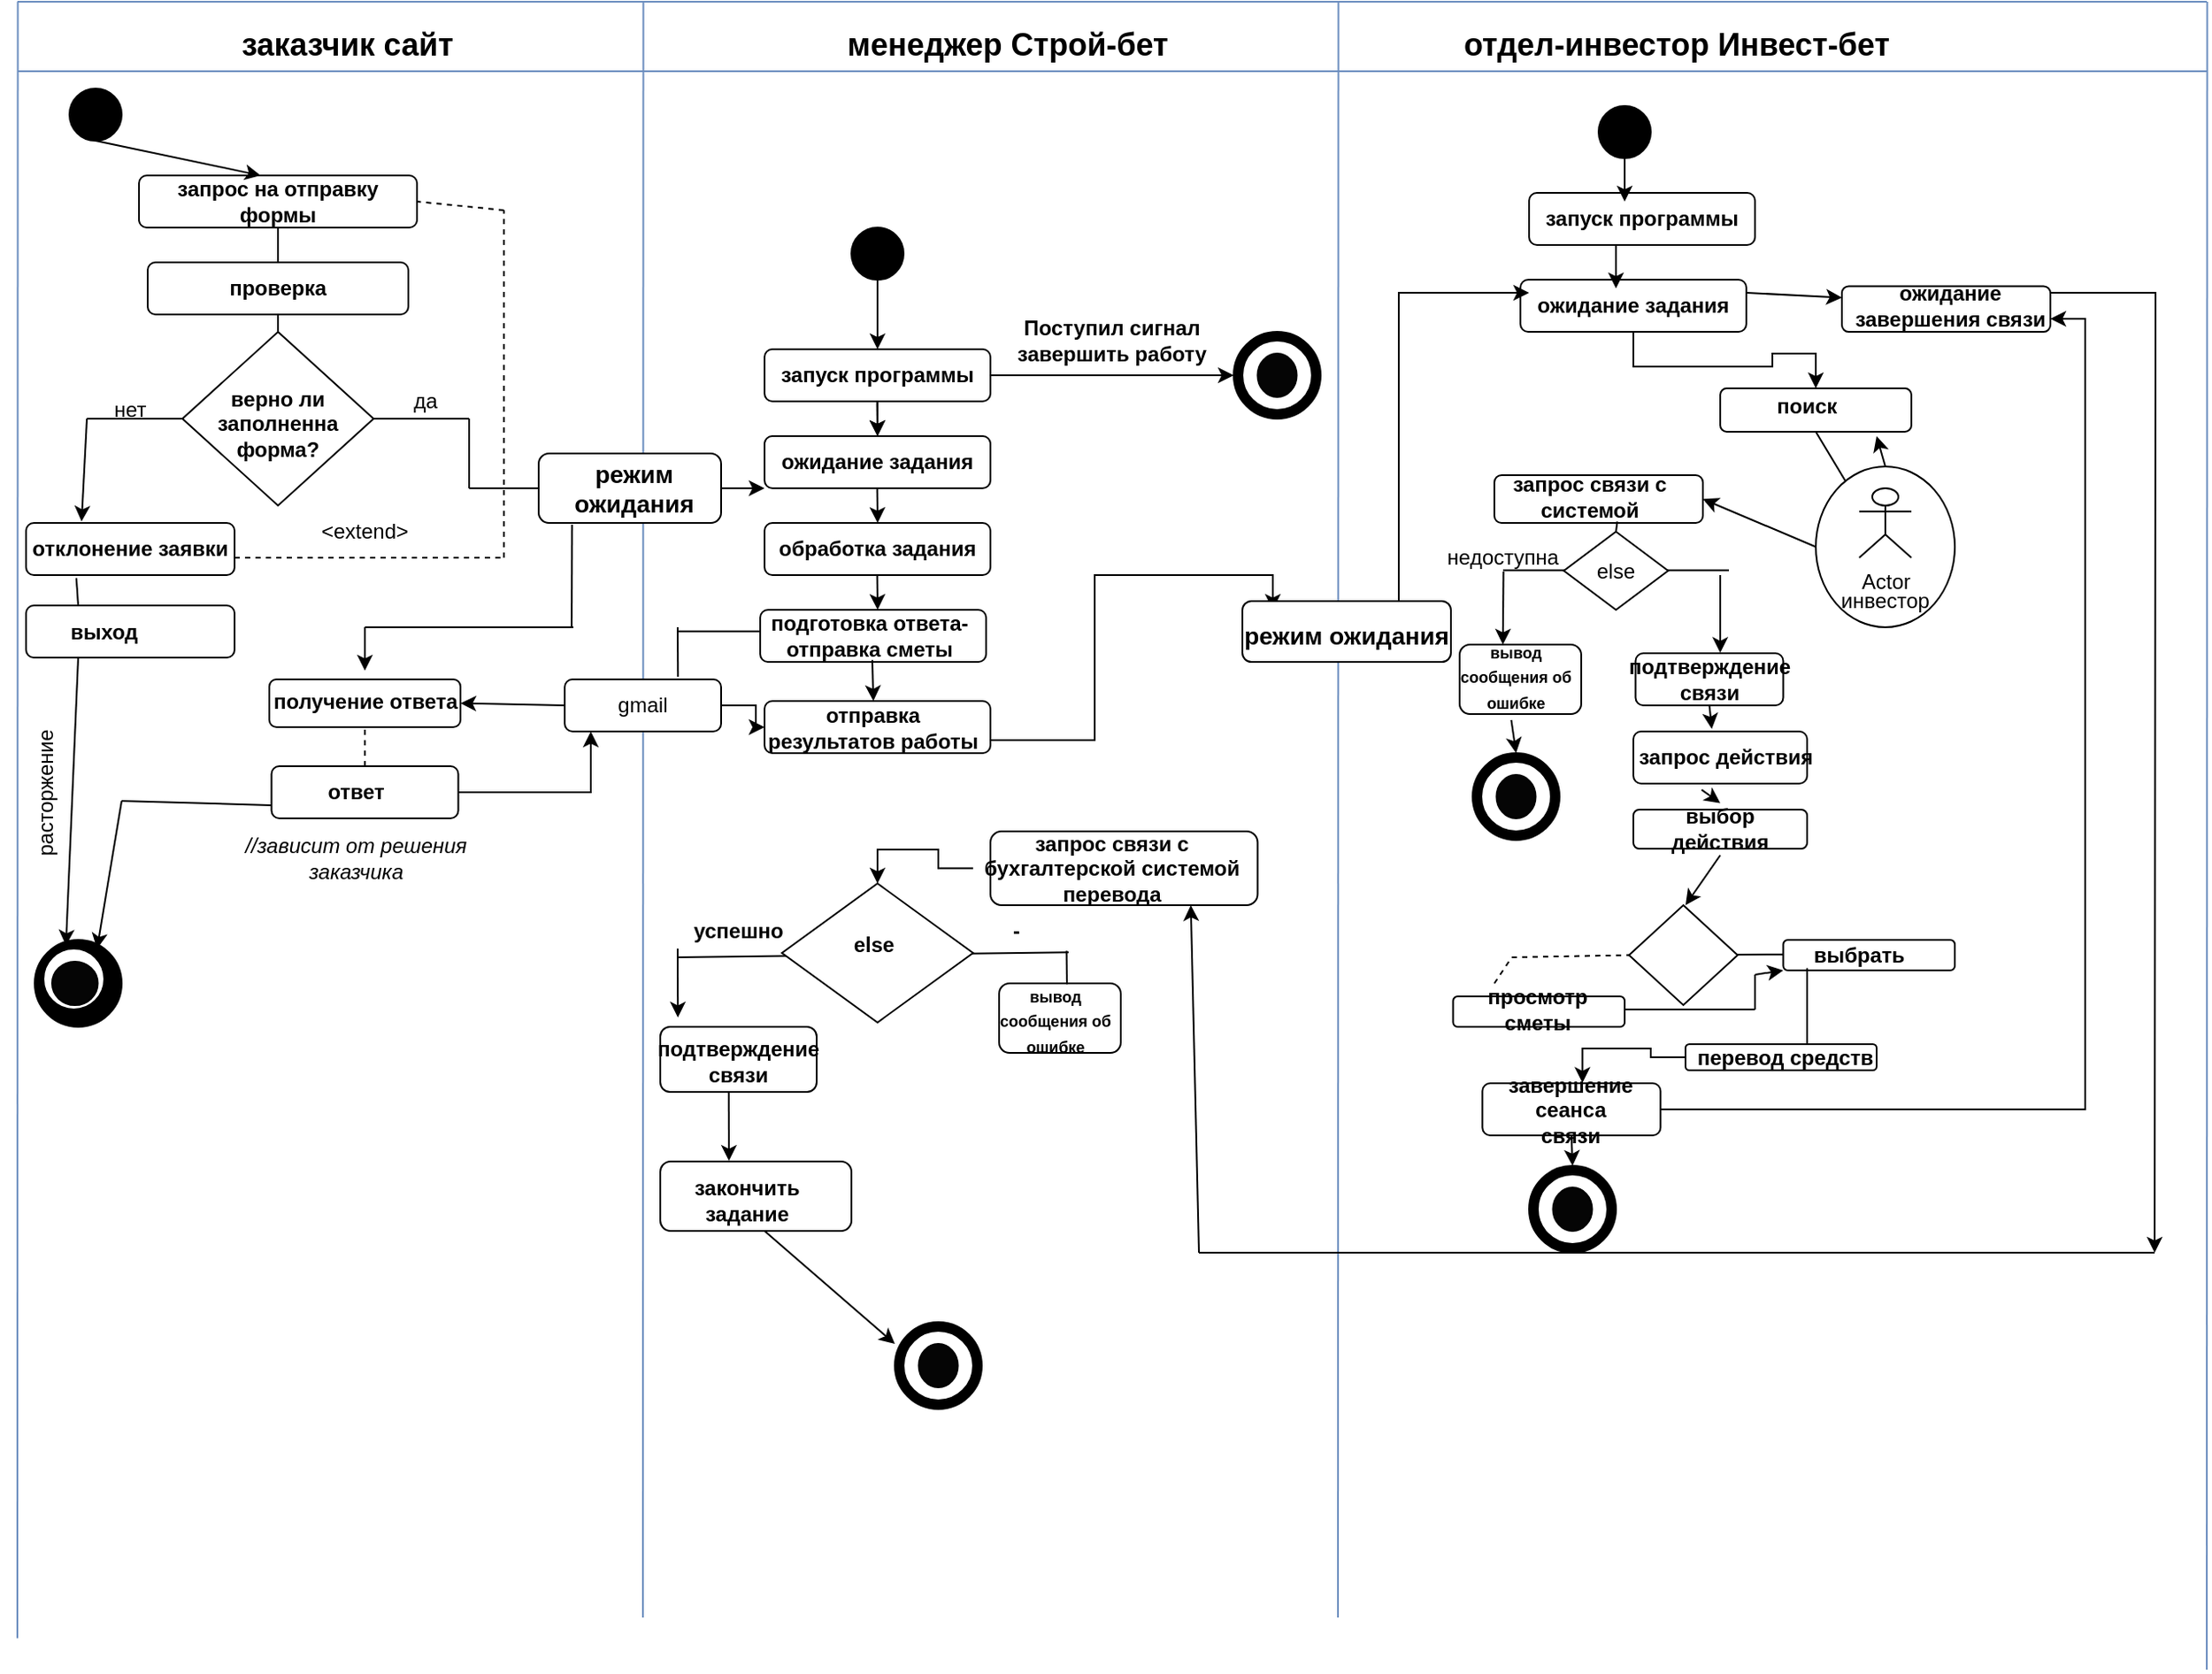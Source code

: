 <mxfile version="22.0.4" type="github">
  <diagram name="Страница — 1" id="_dJOqOqgwjPLGoxpS3Of">
    <mxGraphModel dx="1942" dy="1275" grid="1" gridSize="10" guides="1" tooltips="1" connect="1" arrows="1" fold="1" page="0" pageScale="1" pageWidth="827" pageHeight="1169" math="0" shadow="0">
      <root>
        <mxCell id="0" />
        <mxCell id="1" parent="0" />
        <mxCell id="xv-GtQ65TnbLxL5iUB1a-202" value="" style="endArrow=none;html=1;rounded=0;" edge="1" parent="1">
          <mxGeometry width="50" height="50" relative="1" as="geometry">
            <mxPoint x="20" y="510" as="sourcePoint" />
            <mxPoint x="245" y="507.14" as="targetPoint" />
          </mxGeometry>
        </mxCell>
        <mxCell id="xv-GtQ65TnbLxL5iUB1a-165" value="" style="endArrow=none;html=1;rounded=0;exitX=0;exitY=0.5;exitDx=0;exitDy=0;" edge="1" parent="1" source="xv-GtQ65TnbLxL5iUB1a-161">
          <mxGeometry width="50" height="50" relative="1" as="geometry">
            <mxPoint x="538.75" y="508.87" as="sourcePoint" />
            <mxPoint x="658.75" y="508.37" as="targetPoint" />
          </mxGeometry>
        </mxCell>
        <mxCell id="xv-GtQ65TnbLxL5iUB1a-140" value="" style="endArrow=none;html=1;rounded=0;" edge="1" parent="1">
          <mxGeometry width="50" height="50" relative="1" as="geometry">
            <mxPoint x="495" y="287.26" as="sourcePoint" />
            <mxPoint x="625" y="287.26" as="targetPoint" />
          </mxGeometry>
        </mxCell>
        <mxCell id="xv-GtQ65TnbLxL5iUB1a-132" value="" style="ellipse;whiteSpace=wrap;html=1;" vertex="1" parent="1">
          <mxGeometry x="675" y="227.5" width="80" height="92.5" as="geometry" />
        </mxCell>
        <mxCell id="xv-GtQ65TnbLxL5iUB1a-65" value="" style="endArrow=none;html=1;rounded=0;" edge="1" parent="1">
          <mxGeometry width="50" height="50" relative="1" as="geometry">
            <mxPoint x="-320" y="200" as="sourcePoint" />
            <mxPoint x="-100" y="200" as="targetPoint" />
          </mxGeometry>
        </mxCell>
        <mxCell id="xv-GtQ65TnbLxL5iUB1a-1" value="" style="ellipse;whiteSpace=wrap;html=1;fillColor=#000000;" vertex="1" parent="1">
          <mxGeometry x="120" y="90" width="30" height="30" as="geometry" />
        </mxCell>
        <mxCell id="xv-GtQ65TnbLxL5iUB1a-2" value="" style="ellipse;whiteSpace=wrap;html=1;fillColor=#000000;" vertex="1" parent="1">
          <mxGeometry x="510" y="630" width="50" height="50" as="geometry" />
        </mxCell>
        <mxCell id="xv-GtQ65TnbLxL5iUB1a-3" value="" style="ellipse;whiteSpace=wrap;html=1;" vertex="1" parent="1">
          <mxGeometry x="515" y="635" width="40" height="40" as="geometry" />
        </mxCell>
        <mxCell id="xv-GtQ65TnbLxL5iUB1a-5" value="" style="ellipse;whiteSpace=wrap;html=1;fillColor=#050505;" vertex="1" parent="1">
          <mxGeometry x="523.75" y="642.5" width="22.5" height="25" as="geometry" />
        </mxCell>
        <mxCell id="xv-GtQ65TnbLxL5iUB1a-6" value="" style="endArrow=classic;html=1;rounded=0;exitX=0.5;exitY=1;exitDx=0;exitDy=0;" edge="1" parent="1" source="xv-GtQ65TnbLxL5iUB1a-1">
          <mxGeometry width="50" height="50" relative="1" as="geometry">
            <mxPoint x="450" y="350" as="sourcePoint" />
            <mxPoint x="135" y="160" as="targetPoint" />
          </mxGeometry>
        </mxCell>
        <mxCell id="xv-GtQ65TnbLxL5iUB1a-7" value="" style="rounded=1;whiteSpace=wrap;html=1;" vertex="1" parent="1">
          <mxGeometry x="70" y="160" width="130" height="30" as="geometry" />
        </mxCell>
        <mxCell id="xv-GtQ65TnbLxL5iUB1a-12" value="" style="edgeStyle=orthogonalEdgeStyle;rounded=0;orthogonalLoop=1;jettySize=auto;html=1;" edge="1" parent="1" source="xv-GtQ65TnbLxL5iUB1a-8" target="xv-GtQ65TnbLxL5iUB1a-11">
          <mxGeometry relative="1" as="geometry" />
        </mxCell>
        <mxCell id="xv-GtQ65TnbLxL5iUB1a-8" value="&lt;b&gt;запуск программы&lt;/b&gt;" style="text;strokeColor=none;align=center;fillColor=none;html=1;verticalAlign=middle;whiteSpace=wrap;rounded=0;" vertex="1" parent="1">
          <mxGeometry x="75" y="160" width="120" height="30" as="geometry" />
        </mxCell>
        <mxCell id="xv-GtQ65TnbLxL5iUB1a-9" value="" style="endArrow=classic;html=1;rounded=0;exitX=0.5;exitY=1;exitDx=0;exitDy=0;" edge="1" parent="1">
          <mxGeometry width="50" height="50" relative="1" as="geometry">
            <mxPoint x="134.76" y="190" as="sourcePoint" />
            <mxPoint x="135" y="210" as="targetPoint" />
          </mxGeometry>
        </mxCell>
        <mxCell id="xv-GtQ65TnbLxL5iUB1a-10" value="" style="rounded=1;whiteSpace=wrap;html=1;" vertex="1" parent="1">
          <mxGeometry x="70" y="210" width="130" height="30" as="geometry" />
        </mxCell>
        <mxCell id="xv-GtQ65TnbLxL5iUB1a-11" value="&lt;b&gt;ожидание задания&lt;/b&gt;" style="text;strokeColor=none;align=center;fillColor=none;html=1;verticalAlign=middle;whiteSpace=wrap;rounded=0;" vertex="1" parent="1">
          <mxGeometry x="75" y="210" width="120" height="30" as="geometry" />
        </mxCell>
        <mxCell id="xv-GtQ65TnbLxL5iUB1a-14" value="" style="endArrow=classic;html=1;rounded=0;exitX=0.5;exitY=1;exitDx=0;exitDy=0;" edge="1" parent="1">
          <mxGeometry width="50" height="50" relative="1" as="geometry">
            <mxPoint x="134.83" y="240" as="sourcePoint" />
            <mxPoint x="135.07" y="260" as="targetPoint" />
          </mxGeometry>
        </mxCell>
        <mxCell id="xv-GtQ65TnbLxL5iUB1a-17" value="" style="rounded=1;whiteSpace=wrap;html=1;" vertex="1" parent="1">
          <mxGeometry x="70" y="260" width="130" height="30" as="geometry" />
        </mxCell>
        <mxCell id="xv-GtQ65TnbLxL5iUB1a-18" value="&lt;b&gt;обработка задания&lt;/b&gt;" style="text;strokeColor=none;align=center;fillColor=none;html=1;verticalAlign=middle;whiteSpace=wrap;rounded=0;" vertex="1" parent="1">
          <mxGeometry x="75" y="260" width="120" height="30" as="geometry" />
        </mxCell>
        <mxCell id="xv-GtQ65TnbLxL5iUB1a-19" value="" style="endArrow=classic;html=1;rounded=0;exitX=0.5;exitY=1;exitDx=0;exitDy=0;" edge="1" parent="1">
          <mxGeometry width="50" height="50" relative="1" as="geometry">
            <mxPoint x="134.83" y="290" as="sourcePoint" />
            <mxPoint x="135.07" y="310" as="targetPoint" />
          </mxGeometry>
        </mxCell>
        <mxCell id="xv-GtQ65TnbLxL5iUB1a-120" style="edgeStyle=orthogonalEdgeStyle;rounded=0;orthogonalLoop=1;jettySize=auto;html=1;exitX=1;exitY=0.75;exitDx=0;exitDy=0;entryX=0.25;entryY=0;entryDx=0;entryDy=0;" edge="1" parent="1" source="xv-GtQ65TnbLxL5iUB1a-21" target="xv-GtQ65TnbLxL5iUB1a-52">
          <mxGeometry relative="1" as="geometry">
            <mxPoint x="320" y="385.241" as="targetPoint" />
          </mxGeometry>
        </mxCell>
        <mxCell id="xv-GtQ65TnbLxL5iUB1a-21" value="" style="rounded=1;whiteSpace=wrap;html=1;" vertex="1" parent="1">
          <mxGeometry x="70" y="362.5" width="130" height="30" as="geometry" />
        </mxCell>
        <mxCell id="xv-GtQ65TnbLxL5iUB1a-22" value="&lt;b&gt;отправка результатов работы&lt;/b&gt;" style="text;strokeColor=none;align=center;fillColor=none;html=1;verticalAlign=middle;whiteSpace=wrap;rounded=0;" vertex="1" parent="1">
          <mxGeometry x="70" y="362.5" width="125" height="30" as="geometry" />
        </mxCell>
        <mxCell id="xv-GtQ65TnbLxL5iUB1a-23" value="" style="ellipse;whiteSpace=wrap;html=1;fillColor=#000000;" vertex="1" parent="1">
          <mxGeometry x="340" y="150" width="50" height="50" as="geometry" />
        </mxCell>
        <mxCell id="xv-GtQ65TnbLxL5iUB1a-24" value="" style="ellipse;whiteSpace=wrap;html=1;" vertex="1" parent="1">
          <mxGeometry x="345" y="155" width="40" height="40" as="geometry" />
        </mxCell>
        <mxCell id="xv-GtQ65TnbLxL5iUB1a-25" value="" style="ellipse;whiteSpace=wrap;html=1;fillColor=#050505;" vertex="1" parent="1">
          <mxGeometry x="353.75" y="162.5" width="22.5" height="25" as="geometry" />
        </mxCell>
        <mxCell id="xv-GtQ65TnbLxL5iUB1a-26" value="" style="endArrow=classic;html=1;rounded=0;entryX=0;entryY=0.5;entryDx=0;entryDy=0;" edge="1" parent="1" target="xv-GtQ65TnbLxL5iUB1a-23">
          <mxGeometry width="50" height="50" relative="1" as="geometry">
            <mxPoint x="200" y="175" as="sourcePoint" />
            <mxPoint x="370" y="260" as="targetPoint" />
          </mxGeometry>
        </mxCell>
        <mxCell id="xv-GtQ65TnbLxL5iUB1a-27" value="&lt;b&gt;Поступил сигнал завершить работу&lt;/b&gt;" style="text;strokeColor=none;align=center;fillColor=none;html=1;verticalAlign=middle;whiteSpace=wrap;rounded=0;" vertex="1" parent="1">
          <mxGeometry x="210" y="140" width="120" height="30" as="geometry" />
        </mxCell>
        <mxCell id="xv-GtQ65TnbLxL5iUB1a-29" value="" style="endArrow=none;html=1;rounded=0;fillColor=#dae8fc;strokeColor=#6c8ebf;" edge="1" parent="1">
          <mxGeometry width="50" height="50" relative="1" as="geometry">
            <mxPoint x="-360" y="-40" as="sourcePoint" />
            <mxPoint x="900" y="-40" as="targetPoint" />
          </mxGeometry>
        </mxCell>
        <mxCell id="xv-GtQ65TnbLxL5iUB1a-30" value="" style="endArrow=none;html=1;rounded=0;fillColor=#dae8fc;strokeColor=#6c8ebf;" edge="1" parent="1">
          <mxGeometry width="50" height="50" relative="1" as="geometry">
            <mxPoint x="-360" as="sourcePoint" />
            <mxPoint x="900" as="targetPoint" />
          </mxGeometry>
        </mxCell>
        <mxCell id="xv-GtQ65TnbLxL5iUB1a-31" value="" style="endArrow=none;html=1;rounded=0;fillColor=#dae8fc;strokeColor=#6c8ebf;" edge="1" parent="1">
          <mxGeometry width="50" height="50" relative="1" as="geometry">
            <mxPoint y="890" as="sourcePoint" />
            <mxPoint x="0.25" y="-40" as="targetPoint" />
          </mxGeometry>
        </mxCell>
        <mxCell id="xv-GtQ65TnbLxL5iUB1a-32" value="" style="endArrow=none;html=1;rounded=0;fillColor=#dae8fc;strokeColor=#6c8ebf;" edge="1" parent="1">
          <mxGeometry width="50" height="50" relative="1" as="geometry">
            <mxPoint x="400" y="890" as="sourcePoint" />
            <mxPoint x="400.25" y="-40" as="targetPoint" />
          </mxGeometry>
        </mxCell>
        <mxCell id="xv-GtQ65TnbLxL5iUB1a-33" value="" style="endArrow=none;html=1;rounded=0;fillColor=#dae8fc;strokeColor=#6c8ebf;" edge="1" parent="1">
          <mxGeometry width="50" height="50" relative="1" as="geometry">
            <mxPoint x="-360" y="901.818" as="sourcePoint" />
            <mxPoint x="-359.75" y="-40" as="targetPoint" />
          </mxGeometry>
        </mxCell>
        <mxCell id="xv-GtQ65TnbLxL5iUB1a-34" value="" style="endArrow=none;html=1;rounded=0;fillColor=#dae8fc;strokeColor=#6c8ebf;" edge="1" parent="1">
          <mxGeometry width="50" height="50" relative="1" as="geometry">
            <mxPoint x="900" y="920" as="sourcePoint" />
            <mxPoint x="900.25" y="-40" as="targetPoint" />
          </mxGeometry>
        </mxCell>
        <mxCell id="xv-GtQ65TnbLxL5iUB1a-35" value="&lt;b&gt;&lt;font style=&quot;font-size: 18px;&quot;&gt;заказчик сайт&lt;/font&gt;&lt;/b&gt;" style="text;strokeColor=none;align=center;fillColor=none;html=1;verticalAlign=middle;whiteSpace=wrap;rounded=0;" vertex="1" parent="1">
          <mxGeometry x="-240" y="-30" width="140" height="30" as="geometry" />
        </mxCell>
        <mxCell id="xv-GtQ65TnbLxL5iUB1a-36" value="&lt;b&gt;&lt;font style=&quot;font-size: 18px;&quot;&gt;менеджер Строй-бет&lt;/font&gt;&lt;/b&gt;" style="text;strokeColor=none;align=center;fillColor=none;html=1;verticalAlign=middle;whiteSpace=wrap;rounded=0;" vertex="1" parent="1">
          <mxGeometry x="110" y="-30" width="200" height="30" as="geometry" />
        </mxCell>
        <mxCell id="xv-GtQ65TnbLxL5iUB1a-37" value="&lt;b&gt;&lt;font style=&quot;font-size: 18px;&quot;&gt;отдел-инвестор Инвест-бет&lt;/font&gt;&lt;/b&gt;" style="text;strokeColor=none;align=center;fillColor=none;html=1;verticalAlign=middle;whiteSpace=wrap;rounded=0;" vertex="1" parent="1">
          <mxGeometry x="460" y="-30" width="270" height="30" as="geometry" />
        </mxCell>
        <mxCell id="xv-GtQ65TnbLxL5iUB1a-39" value="" style="ellipse;whiteSpace=wrap;html=1;fillColor=#000000;" vertex="1" parent="1">
          <mxGeometry x="-330" y="10" width="30" height="30" as="geometry" />
        </mxCell>
        <mxCell id="xv-GtQ65TnbLxL5iUB1a-40" value="" style="ellipse;whiteSpace=wrap;html=1;fillColor=#000000;" vertex="1" parent="1">
          <mxGeometry x="550" y="20" width="30" height="30" as="geometry" />
        </mxCell>
        <mxCell id="xv-GtQ65TnbLxL5iUB1a-44" value="" style="rounded=1;whiteSpace=wrap;html=1;" vertex="1" parent="1">
          <mxGeometry x="510" y="70" width="130" height="30" as="geometry" />
        </mxCell>
        <mxCell id="xv-GtQ65TnbLxL5iUB1a-45" value="&lt;b&gt;запуск программы&lt;/b&gt;" style="text;strokeColor=none;align=center;fillColor=none;html=1;verticalAlign=middle;whiteSpace=wrap;rounded=0;" vertex="1" parent="1">
          <mxGeometry x="515" y="70" width="120" height="30" as="geometry" />
        </mxCell>
        <mxCell id="xv-GtQ65TnbLxL5iUB1a-47" value="" style="endArrow=classic;html=1;rounded=0;exitX=0.5;exitY=1;exitDx=0;exitDy=0;" edge="1" parent="1">
          <mxGeometry width="50" height="50" relative="1" as="geometry">
            <mxPoint x="565" y="50" as="sourcePoint" />
            <mxPoint x="565" y="75" as="targetPoint" />
          </mxGeometry>
        </mxCell>
        <mxCell id="xv-GtQ65TnbLxL5iUB1a-48" value="" style="rounded=1;whiteSpace=wrap;html=1;" vertex="1" parent="1">
          <mxGeometry x="505" y="120" width="130" height="30" as="geometry" />
        </mxCell>
        <mxCell id="xv-GtQ65TnbLxL5iUB1a-127" style="edgeStyle=orthogonalEdgeStyle;rounded=0;orthogonalLoop=1;jettySize=auto;html=1;exitX=0.5;exitY=1;exitDx=0;exitDy=0;" edge="1" parent="1" source="xv-GtQ65TnbLxL5iUB1a-49" target="xv-GtQ65TnbLxL5iUB1a-129">
          <mxGeometry relative="1" as="geometry">
            <mxPoint x="770" y="190" as="targetPoint" />
          </mxGeometry>
        </mxCell>
        <mxCell id="xv-GtQ65TnbLxL5iUB1a-49" value="&lt;b&gt;ожидание задания&lt;/b&gt;" style="text;strokeColor=none;align=center;fillColor=none;html=1;verticalAlign=middle;whiteSpace=wrap;rounded=0;" vertex="1" parent="1">
          <mxGeometry x="510" y="120" width="120" height="30" as="geometry" />
        </mxCell>
        <mxCell id="xv-GtQ65TnbLxL5iUB1a-50" value="" style="endArrow=classic;html=1;rounded=0;exitX=0.5;exitY=1;exitDx=0;exitDy=0;" edge="1" parent="1">
          <mxGeometry width="50" height="50" relative="1" as="geometry">
            <mxPoint x="560" y="100" as="sourcePoint" />
            <mxPoint x="560" y="125" as="targetPoint" />
          </mxGeometry>
        </mxCell>
        <mxCell id="xv-GtQ65TnbLxL5iUB1a-123" style="edgeStyle=orthogonalEdgeStyle;rounded=0;orthogonalLoop=1;jettySize=auto;html=1;exitX=0.75;exitY=0;exitDx=0;exitDy=0;entryX=0;entryY=0.25;entryDx=0;entryDy=0;" edge="1" parent="1" source="xv-GtQ65TnbLxL5iUB1a-51" target="xv-GtQ65TnbLxL5iUB1a-49">
          <mxGeometry relative="1" as="geometry" />
        </mxCell>
        <mxCell id="xv-GtQ65TnbLxL5iUB1a-51" value="" style="rounded=1;whiteSpace=wrap;html=1;" vertex="1" parent="1">
          <mxGeometry x="345" y="305" width="120" height="35" as="geometry" />
        </mxCell>
        <mxCell id="xv-GtQ65TnbLxL5iUB1a-52" value="&lt;b&gt;&lt;font style=&quot;font-size: 14px;&quot;&gt;режим ожидания&lt;/font&gt;&lt;/b&gt;" style="text;strokeColor=none;align=center;fillColor=none;html=1;verticalAlign=middle;whiteSpace=wrap;rounded=0;" vertex="1" parent="1">
          <mxGeometry x="320" y="310" width="170" height="30" as="geometry" />
        </mxCell>
        <mxCell id="xv-GtQ65TnbLxL5iUB1a-53" value="" style="rounded=1;whiteSpace=wrap;html=1;" vertex="1" parent="1">
          <mxGeometry x="-290" y="60" width="160" height="30" as="geometry" />
        </mxCell>
        <mxCell id="xv-GtQ65TnbLxL5iUB1a-54" value="&lt;b&gt;запрос на отправку формы&lt;/b&gt;" style="text;strokeColor=none;align=center;fillColor=none;html=1;verticalAlign=middle;whiteSpace=wrap;rounded=0;" vertex="1" parent="1">
          <mxGeometry x="-290" y="60" width="160" height="30" as="geometry" />
        </mxCell>
        <mxCell id="xv-GtQ65TnbLxL5iUB1a-55" value="" style="endArrow=classic;html=1;rounded=0;exitX=0.5;exitY=1;exitDx=0;exitDy=0;" edge="1" parent="1" source="xv-GtQ65TnbLxL5iUB1a-39">
          <mxGeometry width="50" height="50" relative="1" as="geometry">
            <mxPoint x="270" y="230" as="sourcePoint" />
            <mxPoint x="-220" y="60" as="targetPoint" />
          </mxGeometry>
        </mxCell>
        <mxCell id="xv-GtQ65TnbLxL5iUB1a-58" value="" style="rhombus;whiteSpace=wrap;html=1;" vertex="1" parent="1">
          <mxGeometry x="-265" y="150" width="110" height="100" as="geometry" />
        </mxCell>
        <mxCell id="xv-GtQ65TnbLxL5iUB1a-59" value="&lt;b&gt;верно ли заполненна форма?&lt;/b&gt;" style="text;strokeColor=none;align=center;fillColor=none;html=1;verticalAlign=middle;whiteSpace=wrap;rounded=0;" vertex="1" parent="1">
          <mxGeometry x="-265" y="187.5" width="110" height="30" as="geometry" />
        </mxCell>
        <mxCell id="xv-GtQ65TnbLxL5iUB1a-61" value="" style="rounded=1;whiteSpace=wrap;html=1;" vertex="1" parent="1">
          <mxGeometry x="-285" y="110" width="150" height="30" as="geometry" />
        </mxCell>
        <mxCell id="xv-GtQ65TnbLxL5iUB1a-62" value="&lt;b&gt;проверка&lt;/b&gt;" style="text;strokeColor=none;align=center;fillColor=none;html=1;verticalAlign=middle;whiteSpace=wrap;rounded=0;" vertex="1" parent="1">
          <mxGeometry x="-240" y="110" width="60" height="30" as="geometry" />
        </mxCell>
        <mxCell id="xv-GtQ65TnbLxL5iUB1a-63" value="" style="endArrow=none;html=1;rounded=0;entryX=0.5;entryY=1;entryDx=0;entryDy=0;exitX=0.5;exitY=0;exitDx=0;exitDy=0;" edge="1" parent="1" source="xv-GtQ65TnbLxL5iUB1a-62" target="xv-GtQ65TnbLxL5iUB1a-54">
          <mxGeometry width="50" height="50" relative="1" as="geometry">
            <mxPoint x="-110" y="260" as="sourcePoint" />
            <mxPoint x="-60" y="210" as="targetPoint" />
          </mxGeometry>
        </mxCell>
        <mxCell id="xv-GtQ65TnbLxL5iUB1a-64" value="" style="endArrow=none;html=1;rounded=0;entryX=0.5;entryY=1;entryDx=0;entryDy=0;" edge="1" parent="1" source="xv-GtQ65TnbLxL5iUB1a-58" target="xv-GtQ65TnbLxL5iUB1a-62">
          <mxGeometry width="50" height="50" relative="1" as="geometry">
            <mxPoint x="-110" y="260" as="sourcePoint" />
            <mxPoint x="-60" y="210" as="targetPoint" />
          </mxGeometry>
        </mxCell>
        <mxCell id="xv-GtQ65TnbLxL5iUB1a-66" value="да" style="text;strokeColor=none;align=center;fillColor=none;html=1;verticalAlign=middle;whiteSpace=wrap;rounded=0;" vertex="1" parent="1">
          <mxGeometry x="-155" y="180" width="60" height="20" as="geometry" />
        </mxCell>
        <mxCell id="xv-GtQ65TnbLxL5iUB1a-67" value="нет" style="text;strokeColor=none;align=center;fillColor=none;html=1;verticalAlign=middle;whiteSpace=wrap;rounded=0;" vertex="1" parent="1">
          <mxGeometry x="-325" y="180" width="60" height="30" as="geometry" />
        </mxCell>
        <mxCell id="xv-GtQ65TnbLxL5iUB1a-70" value="" style="endArrow=none;html=1;rounded=0;" edge="1" parent="1">
          <mxGeometry width="50" height="50" relative="1" as="geometry">
            <mxPoint x="-100" y="240" as="sourcePoint" />
            <mxPoint x="-100" y="200" as="targetPoint" />
          </mxGeometry>
        </mxCell>
        <mxCell id="xv-GtQ65TnbLxL5iUB1a-71" value="" style="endArrow=classic;html=1;rounded=0;entryX=0;entryY=1;entryDx=0;entryDy=0;" edge="1" parent="1" target="xv-GtQ65TnbLxL5iUB1a-10">
          <mxGeometry width="50" height="50" relative="1" as="geometry">
            <mxPoint x="-100" y="240" as="sourcePoint" />
            <mxPoint x="-70" y="210" as="targetPoint" />
          </mxGeometry>
        </mxCell>
        <mxCell id="xv-GtQ65TnbLxL5iUB1a-73" value="" style="rounded=1;whiteSpace=wrap;html=1;" vertex="1" parent="1">
          <mxGeometry x="-355" y="260" width="120" height="30" as="geometry" />
        </mxCell>
        <mxCell id="xv-GtQ65TnbLxL5iUB1a-74" value="&lt;b&gt;отклонение заявки&lt;/b&gt;" style="text;strokeColor=none;align=center;fillColor=none;html=1;verticalAlign=middle;whiteSpace=wrap;rounded=0;" vertex="1" parent="1">
          <mxGeometry x="-370" y="260" width="150" height="30" as="geometry" />
        </mxCell>
        <mxCell id="xv-GtQ65TnbLxL5iUB1a-75" value="" style="endArrow=classic;html=1;rounded=0;entryX=0.313;entryY=-0.028;entryDx=0;entryDy=0;entryPerimeter=0;" edge="1" parent="1" target="xv-GtQ65TnbLxL5iUB1a-74">
          <mxGeometry width="50" height="50" relative="1" as="geometry">
            <mxPoint x="-320" y="200" as="sourcePoint" />
            <mxPoint x="-70" y="220" as="targetPoint" />
          </mxGeometry>
        </mxCell>
        <mxCell id="xv-GtQ65TnbLxL5iUB1a-76" value="" style="rounded=1;whiteSpace=wrap;html=1;" vertex="1" parent="1">
          <mxGeometry x="-355" y="307.5" width="120" height="30" as="geometry" />
        </mxCell>
        <mxCell id="xv-GtQ65TnbLxL5iUB1a-77" value="&lt;b&gt;выход&lt;/b&gt;" style="text;strokeColor=none;align=center;fillColor=none;html=1;verticalAlign=middle;whiteSpace=wrap;rounded=0;" vertex="1" parent="1">
          <mxGeometry x="-340" y="307.5" width="60" height="30" as="geometry" />
        </mxCell>
        <mxCell id="xv-GtQ65TnbLxL5iUB1a-78" value="" style="endArrow=none;html=1;rounded=0;exitX=0.25;exitY=0;exitDx=0;exitDy=0;entryX=0.293;entryY=1.058;entryDx=0;entryDy=0;entryPerimeter=0;" edge="1" parent="1" source="xv-GtQ65TnbLxL5iUB1a-77" target="xv-GtQ65TnbLxL5iUB1a-74">
          <mxGeometry width="50" height="50" relative="1" as="geometry">
            <mxPoint x="-110" y="270" as="sourcePoint" />
            <mxPoint x="-60" y="220" as="targetPoint" />
          </mxGeometry>
        </mxCell>
        <mxCell id="xv-GtQ65TnbLxL5iUB1a-79" value="" style="ellipse;whiteSpace=wrap;html=1;fillColor=#000000;" vertex="1" parent="1">
          <mxGeometry x="-350" y="500" width="50" height="50" as="geometry" />
        </mxCell>
        <mxCell id="xv-GtQ65TnbLxL5iUB1a-80" value="" style="ellipse;whiteSpace=wrap;html=1;" vertex="1" parent="1">
          <mxGeometry x="-345" y="505" width="35" height="35" as="geometry" />
        </mxCell>
        <mxCell id="xv-GtQ65TnbLxL5iUB1a-81" value="" style="ellipse;whiteSpace=wrap;html=1;fillColor=#050505;" vertex="1" parent="1">
          <mxGeometry x="-340" y="512.5" width="26.25" height="25" as="geometry" />
        </mxCell>
        <mxCell id="xv-GtQ65TnbLxL5iUB1a-82" value="" style="endArrow=classic;html=1;rounded=0;exitX=0.25;exitY=1;exitDx=0;exitDy=0;entryX=0.359;entryY=0.064;entryDx=0;entryDy=0;entryPerimeter=0;" edge="1" parent="1" source="xv-GtQ65TnbLxL5iUB1a-77" target="xv-GtQ65TnbLxL5iUB1a-79">
          <mxGeometry width="50" height="50" relative="1" as="geometry">
            <mxPoint x="-240" y="420" as="sourcePoint" />
            <mxPoint x="-190" y="370" as="targetPoint" />
          </mxGeometry>
        </mxCell>
        <mxCell id="xv-GtQ65TnbLxL5iUB1a-90" value="" style="rounded=1;whiteSpace=wrap;html=1;" vertex="1" parent="1">
          <mxGeometry x="-60" y="220" width="105" height="40" as="geometry" />
        </mxCell>
        <mxCell id="xv-GtQ65TnbLxL5iUB1a-91" value="&lt;b&gt;&lt;font style=&quot;font-size: 14px;&quot;&gt;режим ожидания&lt;/font&gt;&lt;/b&gt;" style="text;strokeColor=none;align=center;fillColor=none;html=1;verticalAlign=middle;whiteSpace=wrap;rounded=0;" vertex="1" parent="1">
          <mxGeometry x="-60" y="232.5" width="110" height="15" as="geometry" />
        </mxCell>
        <mxCell id="xv-GtQ65TnbLxL5iUB1a-92" value="" style="endArrow=none;dashed=1;html=1;rounded=0;exitX=0.8;exitY=0.667;exitDx=0;exitDy=0;exitPerimeter=0;" edge="1" parent="1">
          <mxGeometry width="50" height="50" relative="1" as="geometry">
            <mxPoint x="-235" y="280.01" as="sourcePoint" />
            <mxPoint x="-80" y="280" as="targetPoint" />
          </mxGeometry>
        </mxCell>
        <mxCell id="xv-GtQ65TnbLxL5iUB1a-93" value="" style="endArrow=none;dashed=1;html=1;rounded=0;" edge="1" parent="1">
          <mxGeometry width="50" height="50" relative="1" as="geometry">
            <mxPoint x="-80" y="280" as="sourcePoint" />
            <mxPoint x="-80" y="80" as="targetPoint" />
          </mxGeometry>
        </mxCell>
        <mxCell id="xv-GtQ65TnbLxL5iUB1a-94" value="" style="endArrow=none;dashed=1;html=1;rounded=0;entryX=1;entryY=0.5;entryDx=0;entryDy=0;" edge="1" parent="1" target="xv-GtQ65TnbLxL5iUB1a-54">
          <mxGeometry width="50" height="50" relative="1" as="geometry">
            <mxPoint x="-80" y="80" as="sourcePoint" />
            <mxPoint x="270" y="200" as="targetPoint" />
          </mxGeometry>
        </mxCell>
        <mxCell id="xv-GtQ65TnbLxL5iUB1a-95" value="&amp;lt;extend&amp;gt;" style="text;strokeColor=none;align=center;fillColor=none;html=1;verticalAlign=middle;whiteSpace=wrap;rounded=0;" vertex="1" parent="1">
          <mxGeometry x="-190" y="250" width="60" height="30" as="geometry" />
        </mxCell>
        <mxCell id="xv-GtQ65TnbLxL5iUB1a-96" value="" style="rounded=1;whiteSpace=wrap;html=1;" vertex="1" parent="1">
          <mxGeometry x="67.5" y="310" width="130" height="30" as="geometry" />
        </mxCell>
        <mxCell id="xv-GtQ65TnbLxL5iUB1a-97" value="&lt;b&gt;подготовка ответа-отправка сметы&lt;/b&gt;" style="text;strokeColor=none;align=center;fillColor=none;html=1;verticalAlign=middle;whiteSpace=wrap;rounded=0;" vertex="1" parent="1">
          <mxGeometry x="67.5" y="310" width="125" height="30" as="geometry" />
        </mxCell>
        <mxCell id="xv-GtQ65TnbLxL5iUB1a-98" value="" style="endArrow=classic;html=1;rounded=0;exitX=0.516;exitY=0.963;exitDx=0;exitDy=0;exitPerimeter=0;" edge="1" parent="1" source="xv-GtQ65TnbLxL5iUB1a-97">
          <mxGeometry width="50" height="50" relative="1" as="geometry">
            <mxPoint x="132.38" y="342.5" as="sourcePoint" />
            <mxPoint x="132.62" y="362.5" as="targetPoint" />
          </mxGeometry>
        </mxCell>
        <mxCell id="xv-GtQ65TnbLxL5iUB1a-119" style="edgeStyle=orthogonalEdgeStyle;rounded=0;orthogonalLoop=1;jettySize=auto;html=1;entryX=0;entryY=0.5;entryDx=0;entryDy=0;" edge="1" parent="1" source="xv-GtQ65TnbLxL5iUB1a-99" target="xv-GtQ65TnbLxL5iUB1a-22">
          <mxGeometry relative="1" as="geometry" />
        </mxCell>
        <mxCell id="xv-GtQ65TnbLxL5iUB1a-99" value="" style="rounded=1;whiteSpace=wrap;html=1;" vertex="1" parent="1">
          <mxGeometry x="-45" y="350" width="90" height="30" as="geometry" />
        </mxCell>
        <mxCell id="xv-GtQ65TnbLxL5iUB1a-100" value="gmail" style="text;strokeColor=none;align=center;fillColor=none;html=1;verticalAlign=middle;whiteSpace=wrap;rounded=0;" vertex="1" parent="1">
          <mxGeometry x="-30" y="350" width="60" height="30" as="geometry" />
        </mxCell>
        <mxCell id="xv-GtQ65TnbLxL5iUB1a-101" value="" style="endArrow=none;html=1;rounded=0;entryX=0;entryY=0.5;entryDx=0;entryDy=0;" edge="1" parent="1">
          <mxGeometry width="50" height="50" relative="1" as="geometry">
            <mxPoint x="20" y="322.33" as="sourcePoint" />
            <mxPoint x="67.5" y="322.33" as="targetPoint" />
          </mxGeometry>
        </mxCell>
        <mxCell id="xv-GtQ65TnbLxL5iUB1a-102" value="" style="endArrow=none;html=1;rounded=0;exitX=0.836;exitY=-0.051;exitDx=0;exitDy=0;exitPerimeter=0;" edge="1" parent="1" source="xv-GtQ65TnbLxL5iUB1a-100">
          <mxGeometry width="50" height="50" relative="1" as="geometry">
            <mxPoint x="-10" y="350" as="sourcePoint" />
            <mxPoint x="20" y="320" as="targetPoint" />
          </mxGeometry>
        </mxCell>
        <mxCell id="xv-GtQ65TnbLxL5iUB1a-103" value="" style="rounded=1;whiteSpace=wrap;html=1;" vertex="1" parent="1">
          <mxGeometry x="-215" y="350" width="110" height="27.5" as="geometry" />
        </mxCell>
        <mxCell id="xv-GtQ65TnbLxL5iUB1a-104" value="" style="endArrow=none;html=1;rounded=0;entryX=0.183;entryY=1.024;entryDx=0;entryDy=0;entryPerimeter=0;" edge="1" parent="1" target="xv-GtQ65TnbLxL5iUB1a-90">
          <mxGeometry width="50" height="50" relative="1" as="geometry">
            <mxPoint x="-41" y="320" as="sourcePoint" />
            <mxPoint x="50" y="270" as="targetPoint" />
          </mxGeometry>
        </mxCell>
        <mxCell id="xv-GtQ65TnbLxL5iUB1a-105" value="" style="endArrow=none;html=1;rounded=0;" edge="1" parent="1">
          <mxGeometry width="50" height="50" relative="1" as="geometry">
            <mxPoint x="-160" y="320" as="sourcePoint" />
            <mxPoint x="-40" y="320" as="targetPoint" />
          </mxGeometry>
        </mxCell>
        <mxCell id="xv-GtQ65TnbLxL5iUB1a-106" value="" style="endArrow=classic;html=1;rounded=0;" edge="1" parent="1">
          <mxGeometry width="50" height="50" relative="1" as="geometry">
            <mxPoint x="-160" y="320" as="sourcePoint" />
            <mxPoint x="-160" y="345" as="targetPoint" />
          </mxGeometry>
        </mxCell>
        <mxCell id="xv-GtQ65TnbLxL5iUB1a-107" value="" style="endArrow=classic;html=1;rounded=0;entryX=1;entryY=0.5;entryDx=0;entryDy=0;exitX=0;exitY=0.5;exitDx=0;exitDy=0;" edge="1" parent="1" source="xv-GtQ65TnbLxL5iUB1a-99" target="xv-GtQ65TnbLxL5iUB1a-103">
          <mxGeometry width="50" height="50" relative="1" as="geometry">
            <mxPoint y="320" as="sourcePoint" />
            <mxPoint x="50" y="270" as="targetPoint" />
          </mxGeometry>
        </mxCell>
        <mxCell id="xv-GtQ65TnbLxL5iUB1a-108" value="&lt;b&gt;получение ответа&lt;/b&gt;" style="text;strokeColor=none;align=center;fillColor=none;html=1;verticalAlign=middle;whiteSpace=wrap;rounded=0;" vertex="1" parent="1">
          <mxGeometry x="-217.5" y="347.5" width="115" height="30" as="geometry" />
        </mxCell>
        <mxCell id="xv-GtQ65TnbLxL5iUB1a-116" style="edgeStyle=orthogonalEdgeStyle;rounded=0;orthogonalLoop=1;jettySize=auto;html=1;entryX=0;entryY=1;entryDx=0;entryDy=0;" edge="1" parent="1" source="xv-GtQ65TnbLxL5iUB1a-109" target="xv-GtQ65TnbLxL5iUB1a-100">
          <mxGeometry relative="1" as="geometry">
            <mxPoint x="-20" y="415" as="targetPoint" />
          </mxGeometry>
        </mxCell>
        <mxCell id="xv-GtQ65TnbLxL5iUB1a-109" value="" style="rounded=1;whiteSpace=wrap;html=1;" vertex="1" parent="1">
          <mxGeometry x="-213.75" y="400" width="107.5" height="30" as="geometry" />
        </mxCell>
        <mxCell id="xv-GtQ65TnbLxL5iUB1a-110" value="&lt;b&gt;ответ&lt;/b&gt;" style="text;strokeColor=none;align=center;fillColor=none;html=1;verticalAlign=middle;whiteSpace=wrap;rounded=0;" vertex="1" parent="1">
          <mxGeometry x="-195" y="400" width="60" height="30" as="geometry" />
        </mxCell>
        <mxCell id="xv-GtQ65TnbLxL5iUB1a-111" value="" style="endArrow=none;html=1;rounded=0;entryX=0;entryY=0.75;entryDx=0;entryDy=0;" edge="1" parent="1" target="xv-GtQ65TnbLxL5iUB1a-109">
          <mxGeometry width="50" height="50" relative="1" as="geometry">
            <mxPoint x="-300" y="420" as="sourcePoint" />
            <mxPoint y="350" as="targetPoint" />
          </mxGeometry>
        </mxCell>
        <mxCell id="xv-GtQ65TnbLxL5iUB1a-112" value="" style="endArrow=classic;html=1;rounded=0;entryX=0.717;entryY=0.103;entryDx=0;entryDy=0;entryPerimeter=0;" edge="1" parent="1" target="xv-GtQ65TnbLxL5iUB1a-79">
          <mxGeometry width="50" height="50" relative="1" as="geometry">
            <mxPoint x="-300" y="420" as="sourcePoint" />
            <mxPoint y="410" as="targetPoint" />
          </mxGeometry>
        </mxCell>
        <mxCell id="xv-GtQ65TnbLxL5iUB1a-121" value="&lt;i&gt;//зависит от решения заказчика&lt;/i&gt;" style="text;strokeColor=none;align=center;fillColor=none;html=1;verticalAlign=middle;whiteSpace=wrap;rounded=0;" vertex="1" parent="1">
          <mxGeometry x="-245" y="437.5" width="160" height="30" as="geometry" />
        </mxCell>
        <mxCell id="xv-GtQ65TnbLxL5iUB1a-122" value="" style="endArrow=none;dashed=1;html=1;rounded=0;entryX=0.5;entryY=1;entryDx=0;entryDy=0;" edge="1" parent="1" target="xv-GtQ65TnbLxL5iUB1a-108">
          <mxGeometry width="50" height="50" relative="1" as="geometry">
            <mxPoint x="-160" y="400" as="sourcePoint" />
            <mxPoint x="70" y="350" as="targetPoint" />
          </mxGeometry>
        </mxCell>
        <mxCell id="xv-GtQ65TnbLxL5iUB1a-124" value="расторжение" style="text;strokeColor=none;align=center;fillColor=none;html=1;verticalAlign=middle;whiteSpace=wrap;rounded=0;rotation=-90;" vertex="1" parent="1">
          <mxGeometry x="-373.75" y="405" width="60" height="20" as="geometry" />
        </mxCell>
        <mxCell id="xv-GtQ65TnbLxL5iUB1a-129" value="" style="rounded=1;whiteSpace=wrap;html=1;" vertex="1" parent="1">
          <mxGeometry x="620" y="182.5" width="110" height="25" as="geometry" />
        </mxCell>
        <mxCell id="xv-GtQ65TnbLxL5iUB1a-128" value="&lt;b&gt;поиск&lt;/b&gt;" style="text;strokeColor=none;align=center;fillColor=none;html=1;verticalAlign=middle;whiteSpace=wrap;rounded=0;" vertex="1" parent="1">
          <mxGeometry x="640" y="177.5" width="60" height="30" as="geometry" />
        </mxCell>
        <mxCell id="xv-GtQ65TnbLxL5iUB1a-130" value="Actor" style="shape=umlActor;verticalLabelPosition=bottom;verticalAlign=top;html=1;outlineConnect=0;" vertex="1" parent="1">
          <mxGeometry x="700" y="240" width="30" height="40" as="geometry" />
        </mxCell>
        <mxCell id="xv-GtQ65TnbLxL5iUB1a-131" value="инвестор" style="text;strokeColor=none;align=center;fillColor=none;html=1;verticalAlign=middle;whiteSpace=wrap;rounded=0;" vertex="1" parent="1">
          <mxGeometry x="685" y="290" width="60" height="30" as="geometry" />
        </mxCell>
        <mxCell id="xv-GtQ65TnbLxL5iUB1a-133" value="" style="endArrow=none;html=1;rounded=0;entryX=0.5;entryY=1;entryDx=0;entryDy=0;" edge="1" parent="1" source="xv-GtQ65TnbLxL5iUB1a-132" target="xv-GtQ65TnbLxL5iUB1a-129">
          <mxGeometry width="50" height="50" relative="1" as="geometry">
            <mxPoint x="380" y="260" as="sourcePoint" />
            <mxPoint x="430" y="210" as="targetPoint" />
          </mxGeometry>
        </mxCell>
        <mxCell id="xv-GtQ65TnbLxL5iUB1a-134" value="" style="rounded=1;whiteSpace=wrap;html=1;" vertex="1" parent="1">
          <mxGeometry x="490" y="232.5" width="120" height="27.5" as="geometry" />
        </mxCell>
        <mxCell id="xv-GtQ65TnbLxL5iUB1a-135" value="" style="endArrow=classic;html=1;rounded=0;entryX=1;entryY=0.5;entryDx=0;entryDy=0;exitX=0;exitY=0.5;exitDx=0;exitDy=0;" edge="1" parent="1" source="xv-GtQ65TnbLxL5iUB1a-132" target="xv-GtQ65TnbLxL5iUB1a-134">
          <mxGeometry width="50" height="50" relative="1" as="geometry">
            <mxPoint x="380" y="340" as="sourcePoint" />
            <mxPoint x="430" y="290" as="targetPoint" />
          </mxGeometry>
        </mxCell>
        <mxCell id="xv-GtQ65TnbLxL5iUB1a-136" value="&lt;b&gt;запрос связи с системой&lt;/b&gt;" style="text;strokeColor=none;align=center;fillColor=none;html=1;verticalAlign=middle;whiteSpace=wrap;rounded=0;" vertex="1" parent="1">
          <mxGeometry x="490" y="230" width="110" height="30" as="geometry" />
        </mxCell>
        <mxCell id="xv-GtQ65TnbLxL5iUB1a-139" value="" style="rhombus;whiteSpace=wrap;html=1;" vertex="1" parent="1">
          <mxGeometry x="530" y="265" width="60" height="45" as="geometry" />
        </mxCell>
        <mxCell id="xv-GtQ65TnbLxL5iUB1a-141" value="" style="endArrow=none;html=1;rounded=0;entryX=0.643;entryY=0.973;entryDx=0;entryDy=0;entryPerimeter=0;exitX=0.5;exitY=0;exitDx=0;exitDy=0;" edge="1" parent="1" source="xv-GtQ65TnbLxL5iUB1a-139" target="xv-GtQ65TnbLxL5iUB1a-136">
          <mxGeometry width="50" height="50" relative="1" as="geometry">
            <mxPoint x="470" y="330" as="sourcePoint" />
            <mxPoint x="520" y="280" as="targetPoint" />
          </mxGeometry>
        </mxCell>
        <mxCell id="xv-GtQ65TnbLxL5iUB1a-142" value="else" style="text;strokeColor=none;align=center;fillColor=none;html=1;verticalAlign=middle;whiteSpace=wrap;rounded=0;" vertex="1" parent="1">
          <mxGeometry x="530" y="272.5" width="60" height="30" as="geometry" />
        </mxCell>
        <mxCell id="xv-GtQ65TnbLxL5iUB1a-143" value="недоступна" style="text;strokeColor=none;align=center;fillColor=none;html=1;verticalAlign=middle;whiteSpace=wrap;rounded=0;" vertex="1" parent="1">
          <mxGeometry x="470" y="270" width="50" height="20" as="geometry" />
        </mxCell>
        <mxCell id="xv-GtQ65TnbLxL5iUB1a-144" value="" style="endArrow=classic;html=1;rounded=0;exitX=0.505;exitY=0.898;exitDx=0;exitDy=0;exitPerimeter=0;" edge="1" parent="1" source="xv-GtQ65TnbLxL5iUB1a-143">
          <mxGeometry width="50" height="50" relative="1" as="geometry">
            <mxPoint x="494.9" y="300" as="sourcePoint" />
            <mxPoint x="494.9" y="330" as="targetPoint" />
          </mxGeometry>
        </mxCell>
        <mxCell id="xv-GtQ65TnbLxL5iUB1a-145" value="" style="rounded=1;whiteSpace=wrap;html=1;" vertex="1" parent="1">
          <mxGeometry x="470" y="330" width="70" height="40" as="geometry" />
        </mxCell>
        <mxCell id="xv-GtQ65TnbLxL5iUB1a-146" value="&lt;font style=&quot;font-size: 9px;&quot;&gt;&lt;b&gt;вывод сообщения об ошибке&lt;/b&gt;&lt;/font&gt;" style="text;strokeColor=none;align=center;fillColor=none;html=1;verticalAlign=middle;whiteSpace=wrap;rounded=0;" vertex="1" parent="1">
          <mxGeometry x="465" y="332.5" width="75" height="30" as="geometry" />
        </mxCell>
        <mxCell id="xv-GtQ65TnbLxL5iUB1a-147" value="" style="ellipse;whiteSpace=wrap;html=1;fillColor=#000000;" vertex="1" parent="1">
          <mxGeometry x="477.5" y="392.5" width="50" height="50" as="geometry" />
        </mxCell>
        <mxCell id="xv-GtQ65TnbLxL5iUB1a-148" value="" style="ellipse;whiteSpace=wrap;html=1;" vertex="1" parent="1">
          <mxGeometry x="482.5" y="397.5" width="40" height="40" as="geometry" />
        </mxCell>
        <mxCell id="xv-GtQ65TnbLxL5iUB1a-149" value="" style="ellipse;whiteSpace=wrap;html=1;fillColor=#050505;" vertex="1" parent="1">
          <mxGeometry x="491.25" y="405" width="22.5" height="25" as="geometry" />
        </mxCell>
        <mxCell id="xv-GtQ65TnbLxL5iUB1a-150" value="" style="endArrow=classic;html=1;rounded=0;entryX=0.5;entryY=0;entryDx=0;entryDy=0;exitX=0.425;exitY=1.087;exitDx=0;exitDy=0;exitPerimeter=0;" edge="1" parent="1" source="xv-GtQ65TnbLxL5iUB1a-145" target="xv-GtQ65TnbLxL5iUB1a-147">
          <mxGeometry width="50" height="50" relative="1" as="geometry">
            <mxPoint x="510" y="440" as="sourcePoint" />
            <mxPoint x="560" y="390" as="targetPoint" />
          </mxGeometry>
        </mxCell>
        <mxCell id="xv-GtQ65TnbLxL5iUB1a-151" value="" style="rounded=1;whiteSpace=wrap;html=1;" vertex="1" parent="1">
          <mxGeometry x="571.25" y="335" width="85" height="30" as="geometry" />
        </mxCell>
        <mxCell id="xv-GtQ65TnbLxL5iUB1a-152" value="&lt;b&gt;подтверждение связи&lt;/b&gt;" style="text;strokeColor=none;align=center;fillColor=none;html=1;verticalAlign=middle;whiteSpace=wrap;rounded=0;" vertex="1" parent="1">
          <mxGeometry x="585.63" y="335" width="56.25" height="30" as="geometry" />
        </mxCell>
        <mxCell id="xv-GtQ65TnbLxL5iUB1a-153" value="" style="endArrow=classic;html=1;rounded=0;entryX=0.611;entryY=-0.008;entryDx=0;entryDy=0;entryPerimeter=0;" edge="1" parent="1" target="xv-GtQ65TnbLxL5iUB1a-152">
          <mxGeometry width="50" height="50" relative="1" as="geometry">
            <mxPoint x="620" y="290" as="sourcePoint" />
            <mxPoint x="520" y="340" as="targetPoint" />
          </mxGeometry>
        </mxCell>
        <mxCell id="xv-GtQ65TnbLxL5iUB1a-154" value="" style="rounded=1;whiteSpace=wrap;html=1;" vertex="1" parent="1">
          <mxGeometry x="570" y="380" width="100" height="30" as="geometry" />
        </mxCell>
        <mxCell id="xv-GtQ65TnbLxL5iUB1a-155" value="&lt;b&gt;запрос действия&amp;nbsp;&lt;/b&gt;" style="text;strokeColor=none;align=center;fillColor=none;html=1;verticalAlign=middle;whiteSpace=wrap;rounded=0;" vertex="1" parent="1">
          <mxGeometry x="565" y="380" width="120" height="30" as="geometry" />
        </mxCell>
        <mxCell id="xv-GtQ65TnbLxL5iUB1a-156" value="" style="endArrow=classic;html=1;rounded=0;exitX=0.5;exitY=1;exitDx=0;exitDy=0;entryX=0.418;entryY=-0.048;entryDx=0;entryDy=0;entryPerimeter=0;" edge="1" parent="1" source="xv-GtQ65TnbLxL5iUB1a-152" target="xv-GtQ65TnbLxL5iUB1a-155">
          <mxGeometry width="50" height="50" relative="1" as="geometry">
            <mxPoint x="530" y="380" as="sourcePoint" />
            <mxPoint x="580" y="330" as="targetPoint" />
          </mxGeometry>
        </mxCell>
        <mxCell id="xv-GtQ65TnbLxL5iUB1a-157" value="" style="rounded=1;whiteSpace=wrap;html=1;" vertex="1" parent="1">
          <mxGeometry x="570" y="425" width="100" height="22.5" as="geometry" />
        </mxCell>
        <mxCell id="xv-GtQ65TnbLxL5iUB1a-158" value="&lt;b&gt;выбор действия&lt;/b&gt;" style="text;strokeColor=none;align=center;fillColor=none;html=1;verticalAlign=middle;whiteSpace=wrap;rounded=0;" vertex="1" parent="1">
          <mxGeometry x="570" y="421.25" width="100" height="30" as="geometry" />
        </mxCell>
        <mxCell id="xv-GtQ65TnbLxL5iUB1a-159" value="" style="endArrow=classic;html=1;rounded=0;entryX=0.5;entryY=0;entryDx=0;entryDy=0;exitX=0.369;exitY=1.118;exitDx=0;exitDy=0;exitPerimeter=0;" edge="1" parent="1" source="xv-GtQ65TnbLxL5iUB1a-155" target="xv-GtQ65TnbLxL5iUB1a-158">
          <mxGeometry width="50" height="50" relative="1" as="geometry">
            <mxPoint x="590" y="430" as="sourcePoint" />
            <mxPoint x="640" y="380" as="targetPoint" />
          </mxGeometry>
        </mxCell>
        <mxCell id="xv-GtQ65TnbLxL5iUB1a-160" value="" style="endArrow=classic;html=1;rounded=0;exitX=0.5;exitY=1;exitDx=0;exitDy=0;" edge="1" parent="1" source="xv-GtQ65TnbLxL5iUB1a-158">
          <mxGeometry width="50" height="50" relative="1" as="geometry">
            <mxPoint x="440" y="430" as="sourcePoint" />
            <mxPoint x="600" y="480" as="targetPoint" />
          </mxGeometry>
        </mxCell>
        <mxCell id="xv-GtQ65TnbLxL5iUB1a-161" value="" style="rhombus;whiteSpace=wrap;html=1;" vertex="1" parent="1">
          <mxGeometry x="567.5" y="480" width="62.5" height="57.5" as="geometry" />
        </mxCell>
        <mxCell id="xv-GtQ65TnbLxL5iUB1a-162" value="" style="endArrow=classic;html=1;rounded=0;entryX=0.818;entryY=1.1;entryDx=0;entryDy=0;entryPerimeter=0;exitX=0.5;exitY=0;exitDx=0;exitDy=0;" edge="1" parent="1" source="xv-GtQ65TnbLxL5iUB1a-132" target="xv-GtQ65TnbLxL5iUB1a-129">
          <mxGeometry width="50" height="50" relative="1" as="geometry">
            <mxPoint x="440" y="290" as="sourcePoint" />
            <mxPoint x="490" y="240" as="targetPoint" />
          </mxGeometry>
        </mxCell>
        <mxCell id="xv-GtQ65TnbLxL5iUB1a-166" value="" style="rounded=1;whiteSpace=wrap;html=1;" vertex="1" parent="1">
          <mxGeometry x="466.25" y="532.5" width="98.75" height="17.5" as="geometry" />
        </mxCell>
        <mxCell id="xv-GtQ65TnbLxL5iUB1a-167" value="" style="rounded=1;whiteSpace=wrap;html=1;" vertex="1" parent="1">
          <mxGeometry x="656.25" y="500" width="98.75" height="17.5" as="geometry" />
        </mxCell>
        <mxCell id="xv-GtQ65TnbLxL5iUB1a-168" value="&lt;b&gt;просмотр сметы&lt;/b&gt;" style="text;strokeColor=none;align=center;fillColor=none;html=1;verticalAlign=middle;whiteSpace=wrap;rounded=0;" vertex="1" parent="1">
          <mxGeometry x="465" y="525" width="100" height="30" as="geometry" />
        </mxCell>
        <mxCell id="xv-GtQ65TnbLxL5iUB1a-169" value="" style="endArrow=none;dashed=1;html=1;rounded=0;entryX=0;entryY=0.5;entryDx=0;entryDy=0;" edge="1" parent="1" target="xv-GtQ65TnbLxL5iUB1a-161">
          <mxGeometry width="50" height="50" relative="1" as="geometry">
            <mxPoint x="500" y="510" as="sourcePoint" />
            <mxPoint x="490" y="450" as="targetPoint" />
          </mxGeometry>
        </mxCell>
        <mxCell id="xv-GtQ65TnbLxL5iUB1a-170" value="" style="endArrow=none;dashed=1;html=1;rounded=0;exitX=0.25;exitY=0;exitDx=0;exitDy=0;" edge="1" parent="1" source="xv-GtQ65TnbLxL5iUB1a-168">
          <mxGeometry width="50" height="50" relative="1" as="geometry">
            <mxPoint x="440" y="500" as="sourcePoint" />
            <mxPoint x="500" y="510" as="targetPoint" />
          </mxGeometry>
        </mxCell>
        <mxCell id="xv-GtQ65TnbLxL5iUB1a-175" value="&lt;b&gt;выбрать&lt;/b&gt;" style="text;strokeColor=none;align=center;fillColor=none;html=1;verticalAlign=middle;whiteSpace=wrap;rounded=0;" vertex="1" parent="1">
          <mxGeometry x="670" y="493.75" width="60" height="30" as="geometry" />
        </mxCell>
        <mxCell id="xv-GtQ65TnbLxL5iUB1a-176" value="" style="rounded=1;whiteSpace=wrap;html=1;" vertex="1" parent="1">
          <mxGeometry x="600" y="560" width="110" height="15" as="geometry" />
        </mxCell>
        <mxCell id="xv-GtQ65TnbLxL5iUB1a-177" value="&lt;b&gt;перевод средств&lt;/b&gt;" style="text;strokeColor=none;align=center;fillColor=none;html=1;verticalAlign=middle;whiteSpace=wrap;rounded=0;" vertex="1" parent="1">
          <mxGeometry x="605" y="552.5" width="105" height="30" as="geometry" />
        </mxCell>
        <mxCell id="xv-GtQ65TnbLxL5iUB1a-178" value="" style="endArrow=none;html=1;rounded=0;exitX=1;exitY=0.5;exitDx=0;exitDy=0;" edge="1" parent="1" source="xv-GtQ65TnbLxL5iUB1a-168">
          <mxGeometry width="50" height="50" relative="1" as="geometry">
            <mxPoint x="570" y="540" as="sourcePoint" />
            <mxPoint x="640" y="540" as="targetPoint" />
          </mxGeometry>
        </mxCell>
        <mxCell id="xv-GtQ65TnbLxL5iUB1a-179" value="" style="endArrow=none;html=1;rounded=0;entryX=0;entryY=0.75;entryDx=0;entryDy=0;exitX=0.619;exitY=0.25;exitDx=0;exitDy=0;exitPerimeter=0;" edge="1" parent="1" source="xv-GtQ65TnbLxL5iUB1a-177" target="xv-GtQ65TnbLxL5iUB1a-175">
          <mxGeometry width="50" height="50" relative="1" as="geometry">
            <mxPoint x="630" y="570" as="sourcePoint" />
            <mxPoint x="680" y="520" as="targetPoint" />
          </mxGeometry>
        </mxCell>
        <mxCell id="xv-GtQ65TnbLxL5iUB1a-180" value="" style="endArrow=none;html=1;rounded=0;" edge="1" parent="1">
          <mxGeometry width="50" height="50" relative="1" as="geometry">
            <mxPoint x="640" y="540" as="sourcePoint" />
            <mxPoint x="640" y="520" as="targetPoint" />
          </mxGeometry>
        </mxCell>
        <mxCell id="xv-GtQ65TnbLxL5iUB1a-181" value="" style="endArrow=classic;html=1;rounded=0;entryX=0;entryY=1;entryDx=0;entryDy=0;" edge="1" parent="1" target="xv-GtQ65TnbLxL5iUB1a-167">
          <mxGeometry width="50" height="50" relative="1" as="geometry">
            <mxPoint x="640" y="520" as="sourcePoint" />
            <mxPoint x="690" y="510" as="targetPoint" />
          </mxGeometry>
        </mxCell>
        <mxCell id="xv-GtQ65TnbLxL5iUB1a-192" style="edgeStyle=orthogonalEdgeStyle;rounded=0;orthogonalLoop=1;jettySize=auto;html=1;entryX=1;entryY=0.75;entryDx=0;entryDy=0;" edge="1" parent="1" source="xv-GtQ65TnbLxL5iUB1a-182" target="xv-GtQ65TnbLxL5iUB1a-188">
          <mxGeometry relative="1" as="geometry" />
        </mxCell>
        <mxCell id="xv-GtQ65TnbLxL5iUB1a-182" value="" style="rounded=1;whiteSpace=wrap;html=1;" vertex="1" parent="1">
          <mxGeometry x="483.13" y="582.5" width="102.5" height="30" as="geometry" />
        </mxCell>
        <mxCell id="xv-GtQ65TnbLxL5iUB1a-185" style="edgeStyle=orthogonalEdgeStyle;rounded=0;orthogonalLoop=1;jettySize=auto;html=1;exitX=0.5;exitY=1;exitDx=0;exitDy=0;entryX=0.5;entryY=0;entryDx=0;entryDy=0;" edge="1" parent="1" source="xv-GtQ65TnbLxL5iUB1a-183" target="xv-GtQ65TnbLxL5iUB1a-2">
          <mxGeometry relative="1" as="geometry" />
        </mxCell>
        <mxCell id="xv-GtQ65TnbLxL5iUB1a-183" value="&lt;b&gt;завершение сеанса связи&lt;/b&gt;" style="text;strokeColor=none;align=center;fillColor=none;html=1;verticalAlign=middle;whiteSpace=wrap;rounded=0;" vertex="1" parent="1">
          <mxGeometry x="494.38" y="582.5" width="80" height="30" as="geometry" />
        </mxCell>
        <mxCell id="xv-GtQ65TnbLxL5iUB1a-184" style="edgeStyle=orthogonalEdgeStyle;rounded=0;orthogonalLoop=1;jettySize=auto;html=1;exitX=0;exitY=0.5;exitDx=0;exitDy=0;entryX=0.579;entryY=-0.007;entryDx=0;entryDy=0;entryPerimeter=0;" edge="1" parent="1" source="xv-GtQ65TnbLxL5iUB1a-176" target="xv-GtQ65TnbLxL5iUB1a-183">
          <mxGeometry relative="1" as="geometry" />
        </mxCell>
        <mxCell id="xv-GtQ65TnbLxL5iUB1a-187" value="" style="rounded=1;whiteSpace=wrap;html=1;" vertex="1" parent="1">
          <mxGeometry x="690" y="123.75" width="120" height="26.25" as="geometry" />
        </mxCell>
        <mxCell id="xv-GtQ65TnbLxL5iUB1a-196" style="edgeStyle=orthogonalEdgeStyle;rounded=0;orthogonalLoop=1;jettySize=auto;html=1;exitX=1;exitY=0.25;exitDx=0;exitDy=0;" edge="1" parent="1" source="xv-GtQ65TnbLxL5iUB1a-188">
          <mxGeometry relative="1" as="geometry">
            <mxPoint x="870" y="680" as="targetPoint" />
          </mxGeometry>
        </mxCell>
        <mxCell id="xv-GtQ65TnbLxL5iUB1a-188" value="&lt;b&gt;ожидание завершения связи&lt;/b&gt;" style="text;strokeColor=none;align=center;fillColor=none;html=1;verticalAlign=middle;whiteSpace=wrap;rounded=0;" vertex="1" parent="1">
          <mxGeometry x="695" y="120" width="115" height="30" as="geometry" />
        </mxCell>
        <mxCell id="xv-GtQ65TnbLxL5iUB1a-190" value="" style="endArrow=classic;html=1;rounded=0;entryX=0;entryY=0.25;entryDx=0;entryDy=0;exitX=1;exitY=0.25;exitDx=0;exitDy=0;" edge="1" parent="1" source="xv-GtQ65TnbLxL5iUB1a-48" target="xv-GtQ65TnbLxL5iUB1a-187">
          <mxGeometry width="50" height="50" relative="1" as="geometry">
            <mxPoint x="630" y="180" as="sourcePoint" />
            <mxPoint x="680" y="130" as="targetPoint" />
          </mxGeometry>
        </mxCell>
        <mxCell id="xv-GtQ65TnbLxL5iUB1a-193" value="" style="rounded=1;whiteSpace=wrap;html=1;" vertex="1" parent="1">
          <mxGeometry x="200" y="437.5" width="153.75" height="42.5" as="geometry" />
        </mxCell>
        <mxCell id="xv-GtQ65TnbLxL5iUB1a-203" style="edgeStyle=orthogonalEdgeStyle;rounded=0;orthogonalLoop=1;jettySize=auto;html=1;entryX=0.5;entryY=0;entryDx=0;entryDy=0;" edge="1" parent="1" source="xv-GtQ65TnbLxL5iUB1a-194" target="xv-GtQ65TnbLxL5iUB1a-201">
          <mxGeometry relative="1" as="geometry">
            <Array as="points">
              <mxPoint x="170" y="459" />
              <mxPoint x="170" y="448" />
              <mxPoint x="135" y="448" />
            </Array>
          </mxGeometry>
        </mxCell>
        <mxCell id="xv-GtQ65TnbLxL5iUB1a-194" value="&lt;b&gt;запрос связи с бухгалтерской системой перевода&lt;/b&gt;" style="text;strokeColor=none;align=center;fillColor=none;html=1;verticalAlign=middle;whiteSpace=wrap;rounded=0;" vertex="1" parent="1">
          <mxGeometry x="190" y="443.75" width="160" height="30" as="geometry" />
        </mxCell>
        <mxCell id="xv-GtQ65TnbLxL5iUB1a-197" value="" style="endArrow=classic;html=1;rounded=0;entryX=0.75;entryY=1;entryDx=0;entryDy=0;" edge="1" parent="1" target="xv-GtQ65TnbLxL5iUB1a-193">
          <mxGeometry width="50" height="50" relative="1" as="geometry">
            <mxPoint x="320" y="680" as="sourcePoint" />
            <mxPoint x="450" y="450" as="targetPoint" />
          </mxGeometry>
        </mxCell>
        <mxCell id="xv-GtQ65TnbLxL5iUB1a-199" value="" style="endArrow=none;html=1;rounded=0;" edge="1" parent="1">
          <mxGeometry width="50" height="50" relative="1" as="geometry">
            <mxPoint x="320" y="680" as="sourcePoint" />
            <mxPoint x="870" y="680" as="targetPoint" />
          </mxGeometry>
        </mxCell>
        <mxCell id="xv-GtQ65TnbLxL5iUB1a-201" value="" style="rhombus;whiteSpace=wrap;html=1;" vertex="1" parent="1">
          <mxGeometry x="80" y="467.5" width="110" height="80" as="geometry" />
        </mxCell>
        <mxCell id="xv-GtQ65TnbLxL5iUB1a-204" value="&lt;b&gt;else&lt;/b&gt;" style="text;strokeColor=none;align=center;fillColor=none;html=1;verticalAlign=middle;whiteSpace=wrap;rounded=0;" vertex="1" parent="1">
          <mxGeometry x="102.5" y="487.5" width="60" height="30" as="geometry" />
        </mxCell>
        <mxCell id="xv-GtQ65TnbLxL5iUB1a-205" value="&lt;b&gt;успешно&lt;/b&gt;" style="text;strokeColor=none;align=center;fillColor=none;html=1;verticalAlign=middle;whiteSpace=wrap;rounded=0;" vertex="1" parent="1">
          <mxGeometry x="30" y="480" width="50" height="30" as="geometry" />
        </mxCell>
        <mxCell id="xv-GtQ65TnbLxL5iUB1a-206" value="&lt;b&gt;-&lt;/b&gt;" style="text;strokeColor=none;align=center;fillColor=none;html=1;verticalAlign=middle;whiteSpace=wrap;rounded=0;" vertex="1" parent="1">
          <mxGeometry x="185" y="480" width="60" height="30" as="geometry" />
        </mxCell>
        <mxCell id="xv-GtQ65TnbLxL5iUB1a-207" value="" style="rounded=1;whiteSpace=wrap;html=1;" vertex="1" parent="1">
          <mxGeometry x="205" y="525" width="70" height="40" as="geometry" />
        </mxCell>
        <mxCell id="xv-GtQ65TnbLxL5iUB1a-208" value="&lt;font style=&quot;font-size: 9px;&quot;&gt;&lt;b&gt;вывод сообщения об ошибке&lt;/b&gt;&lt;/font&gt;" style="text;strokeColor=none;align=center;fillColor=none;html=1;verticalAlign=middle;whiteSpace=wrap;rounded=0;" vertex="1" parent="1">
          <mxGeometry x="200" y="527.5" width="75" height="37.5" as="geometry" />
        </mxCell>
        <mxCell id="xv-GtQ65TnbLxL5iUB1a-209" value="" style="endArrow=none;html=1;rounded=0;entryX=0.98;entryY=0.876;entryDx=0;entryDy=0;exitX=0.587;exitY=-0.05;exitDx=0;exitDy=0;exitPerimeter=0;entryPerimeter=0;" edge="1" parent="1" source="xv-GtQ65TnbLxL5iUB1a-208" target="xv-GtQ65TnbLxL5iUB1a-206">
          <mxGeometry width="50" height="50" relative="1" as="geometry">
            <mxPoint x="220" y="550" as="sourcePoint" />
            <mxPoint x="270" y="500" as="targetPoint" />
          </mxGeometry>
        </mxCell>
        <mxCell id="xv-GtQ65TnbLxL5iUB1a-210" value="" style="endArrow=classic;html=1;rounded=0;exitX=0.098;exitY=1.012;exitDx=0;exitDy=0;exitPerimeter=0;" edge="1" parent="1">
          <mxGeometry width="50" height="50" relative="1" as="geometry">
            <mxPoint x="20.0" y="505.0" as="sourcePoint" />
            <mxPoint x="20.12" y="544.64" as="targetPoint" />
          </mxGeometry>
        </mxCell>
        <mxCell id="xv-GtQ65TnbLxL5iUB1a-211" value="" style="rounded=1;whiteSpace=wrap;html=1;" vertex="1" parent="1">
          <mxGeometry x="10" y="550" width="90" height="37.5" as="geometry" />
        </mxCell>
        <mxCell id="xv-GtQ65TnbLxL5iUB1a-212" value="&lt;b&gt;подтверждение связи&lt;/b&gt;" style="text;strokeColor=none;align=center;fillColor=none;html=1;verticalAlign=middle;whiteSpace=wrap;rounded=0;" vertex="1" parent="1">
          <mxGeometry x="25" y="555" width="60" height="30" as="geometry" />
        </mxCell>
        <mxCell id="xv-GtQ65TnbLxL5iUB1a-213" value="" style="endArrow=classic;html=1;rounded=0;exitX=0.098;exitY=1.012;exitDx=0;exitDy=0;exitPerimeter=0;" edge="1" parent="1">
          <mxGeometry width="50" height="50" relative="1" as="geometry">
            <mxPoint x="49.39" y="587.5" as="sourcePoint" />
            <mxPoint x="49.51" y="627.14" as="targetPoint" />
          </mxGeometry>
        </mxCell>
        <mxCell id="xv-GtQ65TnbLxL5iUB1a-214" value="" style="rounded=1;whiteSpace=wrap;html=1;" vertex="1" parent="1">
          <mxGeometry x="10" y="627.5" width="110" height="40" as="geometry" />
        </mxCell>
        <mxCell id="xv-GtQ65TnbLxL5iUB1a-215" value="&lt;b&gt;закончить задание&lt;/b&gt;" style="text;strokeColor=none;align=center;fillColor=none;html=1;verticalAlign=middle;whiteSpace=wrap;rounded=0;" vertex="1" parent="1">
          <mxGeometry x="30" y="635" width="60" height="30" as="geometry" />
        </mxCell>
        <mxCell id="xv-GtQ65TnbLxL5iUB1a-216" value="" style="endArrow=classic;html=1;rounded=0;exitX=0.75;exitY=1;exitDx=0;exitDy=0;" edge="1" parent="1">
          <mxGeometry width="50" height="50" relative="1" as="geometry">
            <mxPoint x="70" y="667.5" as="sourcePoint" />
            <mxPoint x="145" y="732.5" as="targetPoint" />
          </mxGeometry>
        </mxCell>
        <mxCell id="xv-GtQ65TnbLxL5iUB1a-217" value="" style="ellipse;whiteSpace=wrap;html=1;fillColor=#000000;" vertex="1" parent="1">
          <mxGeometry x="145" y="720" width="50" height="50" as="geometry" />
        </mxCell>
        <mxCell id="xv-GtQ65TnbLxL5iUB1a-218" value="" style="ellipse;whiteSpace=wrap;html=1;" vertex="1" parent="1">
          <mxGeometry x="150" y="725" width="40" height="40" as="geometry" />
        </mxCell>
        <mxCell id="xv-GtQ65TnbLxL5iUB1a-219" value="" style="ellipse;whiteSpace=wrap;html=1;fillColor=#050505;" vertex="1" parent="1">
          <mxGeometry x="158.75" y="732.5" width="22.5" height="25" as="geometry" />
        </mxCell>
      </root>
    </mxGraphModel>
  </diagram>
</mxfile>
